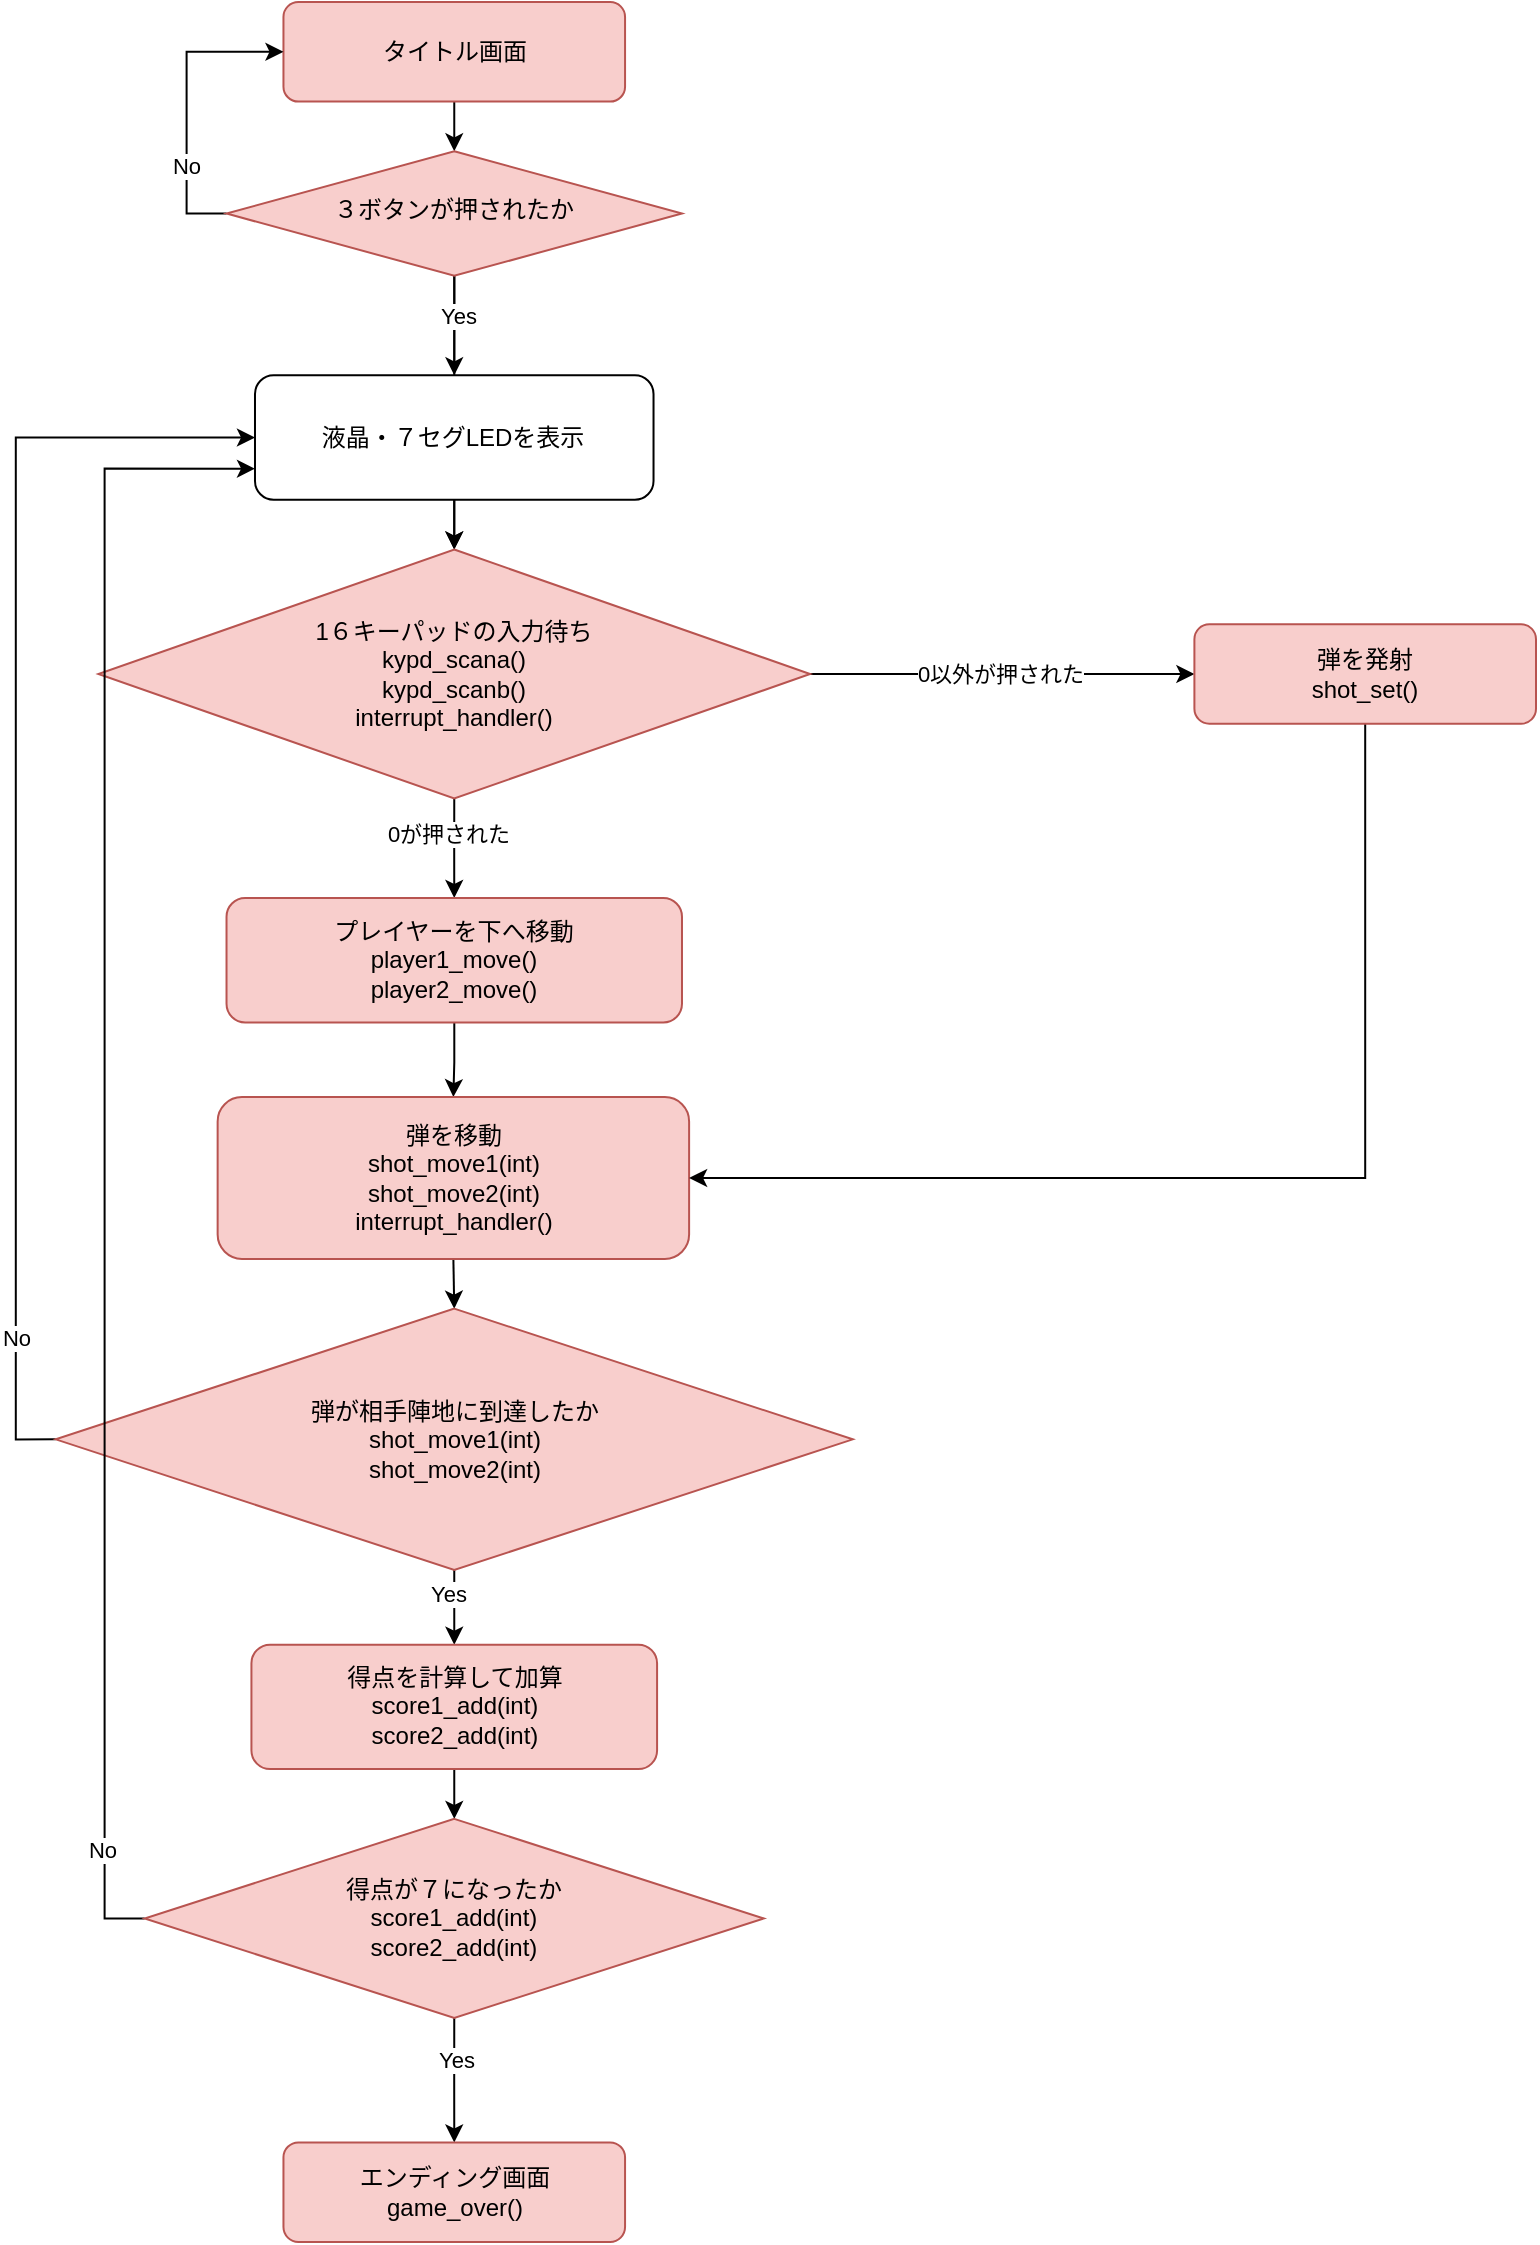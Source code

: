 <mxfile version="25.0.3">
  <diagram id="C5RBs43oDa-KdzZeNtuy" name="Page-1">
    <mxGraphModel dx="2269" dy="1309" grid="1" gridSize="10" guides="1" tooltips="1" connect="1" arrows="1" fold="1" page="1" pageScale="1" pageWidth="827" pageHeight="1169" math="0" shadow="0">
      <root>
        <mxCell id="WIyWlLk6GJQsqaUBKTNV-0" />
        <mxCell id="WIyWlLk6GJQsqaUBKTNV-1" parent="WIyWlLk6GJQsqaUBKTNV-0" />
        <mxCell id="FCIrjf3Hrt95uE0JPk25-12" value="" style="group" vertex="1" connectable="0" parent="WIyWlLk6GJQsqaUBKTNV-1">
          <mxGeometry x="39.86" y="20" width="740.14" height="1120" as="geometry" />
        </mxCell>
        <mxCell id="ANFbqaorEE16aVfxFsnP-38" style="edgeStyle=orthogonalEdgeStyle;rounded=0;orthogonalLoop=1;jettySize=auto;html=1;exitX=0.5;exitY=1;exitDx=0;exitDy=0;entryX=0.5;entryY=0;entryDx=0;entryDy=0;" parent="FCIrjf3Hrt95uE0JPk25-12" source="WIyWlLk6GJQsqaUBKTNV-3" target="WIyWlLk6GJQsqaUBKTNV-6" edge="1">
          <mxGeometry relative="1" as="geometry" />
        </mxCell>
        <mxCell id="WIyWlLk6GJQsqaUBKTNV-3" value="タイトル画面" style="rounded=1;whiteSpace=wrap;html=1;fontSize=12;glass=0;strokeWidth=1;shadow=0;fillColor=#f8cecc;strokeColor=#b85450;" parent="FCIrjf3Hrt95uE0JPk25-12" vertex="1">
          <mxGeometry x="113.868" width="170.802" height="49.778" as="geometry" />
        </mxCell>
        <mxCell id="ANFbqaorEE16aVfxFsnP-6" style="edgeStyle=orthogonalEdgeStyle;rounded=0;orthogonalLoop=1;jettySize=auto;html=1;entryX=0.5;entryY=0;entryDx=0;entryDy=0;" parent="FCIrjf3Hrt95uE0JPk25-12" source="WIyWlLk6GJQsqaUBKTNV-6" target="ANFbqaorEE16aVfxFsnP-5" edge="1">
          <mxGeometry relative="1" as="geometry" />
        </mxCell>
        <mxCell id="FCIrjf3Hrt95uE0JPk25-7" value="" style="edgeStyle=orthogonalEdgeStyle;rounded=0;orthogonalLoop=1;jettySize=auto;html=1;" edge="1" parent="FCIrjf3Hrt95uE0JPk25-12" source="WIyWlLk6GJQsqaUBKTNV-6" target="ANFbqaorEE16aVfxFsnP-8">
          <mxGeometry relative="1" as="geometry" />
        </mxCell>
        <mxCell id="FCIrjf3Hrt95uE0JPk25-8" value="Yes" style="edgeLabel;html=1;align=center;verticalAlign=middle;resizable=0;points=[];" vertex="1" connectable="0" parent="FCIrjf3Hrt95uE0JPk25-7">
          <mxGeometry x="-0.804" y="2" relative="1" as="geometry">
            <mxPoint y="6" as="offset" />
          </mxGeometry>
        </mxCell>
        <mxCell id="FCIrjf3Hrt95uE0JPk25-9" style="edgeStyle=orthogonalEdgeStyle;rounded=0;orthogonalLoop=1;jettySize=auto;html=1;exitX=0;exitY=0.5;exitDx=0;exitDy=0;entryX=0;entryY=0.5;entryDx=0;entryDy=0;" edge="1" parent="FCIrjf3Hrt95uE0JPk25-12" source="WIyWlLk6GJQsqaUBKTNV-6" target="WIyWlLk6GJQsqaUBKTNV-3">
          <mxGeometry relative="1" as="geometry" />
        </mxCell>
        <mxCell id="FCIrjf3Hrt95uE0JPk25-10" value="No" style="edgeLabel;html=1;align=center;verticalAlign=middle;resizable=0;points=[];" vertex="1" connectable="0" parent="FCIrjf3Hrt95uE0JPk25-9">
          <mxGeometry x="-0.412" y="1" relative="1" as="geometry">
            <mxPoint as="offset" />
          </mxGeometry>
        </mxCell>
        <mxCell id="WIyWlLk6GJQsqaUBKTNV-6" value="３ボタンが押されたか" style="rhombus;whiteSpace=wrap;html=1;shadow=0;fontFamily=Helvetica;fontSize=12;align=center;strokeWidth=1;spacing=6;spacingTop=-4;fillColor=#f8cecc;strokeColor=#b85450;" parent="FCIrjf3Hrt95uE0JPk25-12" vertex="1">
          <mxGeometry x="85.401" y="74.667" width="227.735" height="62.222" as="geometry" />
        </mxCell>
        <mxCell id="ANFbqaorEE16aVfxFsnP-9" style="edgeStyle=orthogonalEdgeStyle;rounded=0;orthogonalLoop=1;jettySize=auto;html=1;entryX=0.5;entryY=0;entryDx=0;entryDy=0;" parent="FCIrjf3Hrt95uE0JPk25-12" source="ANFbqaorEE16aVfxFsnP-5" target="ANFbqaorEE16aVfxFsnP-8" edge="1">
          <mxGeometry relative="1" as="geometry" />
        </mxCell>
        <mxCell id="ANFbqaorEE16aVfxFsnP-5" value="液晶・７セグLEDを表示" style="rounded=1;whiteSpace=wrap;html=1;" parent="FCIrjf3Hrt95uE0JPk25-12" vertex="1">
          <mxGeometry x="99.634" y="186.667" width="199.268" height="62.222" as="geometry" />
        </mxCell>
        <mxCell id="ANFbqaorEE16aVfxFsnP-26" style="edgeStyle=orthogonalEdgeStyle;rounded=0;orthogonalLoop=1;jettySize=auto;html=1;exitX=0.5;exitY=1;exitDx=0;exitDy=0;entryX=0.5;entryY=0;entryDx=0;entryDy=0;" parent="FCIrjf3Hrt95uE0JPk25-12" source="ANFbqaorEE16aVfxFsnP-8" target="ANFbqaorEE16aVfxFsnP-12" edge="1">
          <mxGeometry relative="1" as="geometry" />
        </mxCell>
        <mxCell id="ANFbqaorEE16aVfxFsnP-41" value="0が押された" style="edgeLabel;html=1;align=center;verticalAlign=middle;resizable=0;points=[];" parent="ANFbqaorEE16aVfxFsnP-26" vertex="1" connectable="0">
          <mxGeometry x="-0.271" y="-3" relative="1" as="geometry">
            <mxPoint as="offset" />
          </mxGeometry>
        </mxCell>
        <mxCell id="ANFbqaorEE16aVfxFsnP-36" style="edgeStyle=orthogonalEdgeStyle;rounded=0;orthogonalLoop=1;jettySize=auto;html=1;exitX=1;exitY=0.5;exitDx=0;exitDy=0;entryX=0;entryY=0.5;entryDx=0;entryDy=0;" parent="FCIrjf3Hrt95uE0JPk25-12" source="ANFbqaorEE16aVfxFsnP-8" target="ANFbqaorEE16aVfxFsnP-14" edge="1">
          <mxGeometry relative="1" as="geometry" />
        </mxCell>
        <mxCell id="FCIrjf3Hrt95uE0JPk25-1" value="0以外が押された" style="edgeLabel;html=1;align=center;verticalAlign=middle;resizable=0;points=[];" vertex="1" connectable="0" parent="ANFbqaorEE16aVfxFsnP-36">
          <mxGeometry x="-0.016" relative="1" as="geometry">
            <mxPoint as="offset" />
          </mxGeometry>
        </mxCell>
        <mxCell id="ANFbqaorEE16aVfxFsnP-8" value="1６キーパッドの入力待ち&lt;div&gt;kypd_scana()&lt;/div&gt;&lt;div&gt;kypd_scanb()&lt;/div&gt;&lt;div&gt;interrupt_handler()&lt;/div&gt;" style="rhombus;whiteSpace=wrap;html=1;fillColor=#f8cecc;strokeColor=#b85450;" parent="FCIrjf3Hrt95uE0JPk25-12" vertex="1">
          <mxGeometry x="21.35" y="273.778" width="355.837" height="124.444" as="geometry" />
        </mxCell>
        <mxCell id="ANFbqaorEE16aVfxFsnP-22" style="edgeStyle=orthogonalEdgeStyle;rounded=0;orthogonalLoop=1;jettySize=auto;html=1;entryX=0.5;entryY=0;entryDx=0;entryDy=0;" parent="FCIrjf3Hrt95uE0JPk25-12" source="ANFbqaorEE16aVfxFsnP-12" target="ANFbqaorEE16aVfxFsnP-13" edge="1">
          <mxGeometry relative="1" as="geometry" />
        </mxCell>
        <mxCell id="ANFbqaorEE16aVfxFsnP-12" value="プレイヤーを下へ移動&lt;div&gt;player1_move()&lt;/div&gt;&lt;div&gt;player2_move()&lt;/div&gt;" style="rounded=1;whiteSpace=wrap;html=1;fillColor=#f8cecc;strokeColor=#b85450;" parent="FCIrjf3Hrt95uE0JPk25-12" vertex="1">
          <mxGeometry x="85.401" y="448" width="227.735" height="62.222" as="geometry" />
        </mxCell>
        <mxCell id="ANFbqaorEE16aVfxFsnP-39" style="edgeStyle=orthogonalEdgeStyle;rounded=0;orthogonalLoop=1;jettySize=auto;html=1;exitX=0.5;exitY=1;exitDx=0;exitDy=0;entryX=0.5;entryY=0;entryDx=0;entryDy=0;" parent="FCIrjf3Hrt95uE0JPk25-12" source="ANFbqaorEE16aVfxFsnP-13" target="ANFbqaorEE16aVfxFsnP-15" edge="1">
          <mxGeometry relative="1" as="geometry" />
        </mxCell>
        <mxCell id="ANFbqaorEE16aVfxFsnP-13" value="弾を移動&lt;div&gt;shot_move1(int)&lt;/div&gt;&lt;div&gt;shot_move2(int)&lt;/div&gt;&lt;div&gt;interrupt_handler()&lt;/div&gt;" style="rounded=1;whiteSpace=wrap;html=1;fillColor=#f8cecc;strokeColor=#b85450;" parent="FCIrjf3Hrt95uE0JPk25-12" vertex="1">
          <mxGeometry x="80.96" y="547.556" width="235.735" height="80.889" as="geometry" />
        </mxCell>
        <mxCell id="ANFbqaorEE16aVfxFsnP-37" style="edgeStyle=orthogonalEdgeStyle;rounded=0;orthogonalLoop=1;jettySize=auto;html=1;exitX=0.5;exitY=1;exitDx=0;exitDy=0;entryX=1;entryY=0.5;entryDx=0;entryDy=0;" parent="FCIrjf3Hrt95uE0JPk25-12" source="ANFbqaorEE16aVfxFsnP-14" target="ANFbqaorEE16aVfxFsnP-13" edge="1">
          <mxGeometry relative="1" as="geometry" />
        </mxCell>
        <mxCell id="ANFbqaorEE16aVfxFsnP-14" value="弾を発射&lt;div&gt;shot_set()&lt;/div&gt;" style="rounded=1;whiteSpace=wrap;html=1;fillColor=#f8cecc;strokeColor=#b85450;" parent="FCIrjf3Hrt95uE0JPk25-12" vertex="1">
          <mxGeometry x="569.338" y="311.111" width="170.802" height="49.778" as="geometry" />
        </mxCell>
        <mxCell id="ANFbqaorEE16aVfxFsnP-32" style="edgeStyle=orthogonalEdgeStyle;rounded=0;orthogonalLoop=1;jettySize=auto;html=1;exitX=0.5;exitY=1;exitDx=0;exitDy=0;entryX=0.5;entryY=0;entryDx=0;entryDy=0;" parent="FCIrjf3Hrt95uE0JPk25-12" source="ANFbqaorEE16aVfxFsnP-15" target="ANFbqaorEE16aVfxFsnP-17" edge="1">
          <mxGeometry relative="1" as="geometry" />
        </mxCell>
        <mxCell id="FCIrjf3Hrt95uE0JPk25-2" value="Yes" style="edgeLabel;html=1;align=center;verticalAlign=middle;resizable=0;points=[];" vertex="1" connectable="0" parent="ANFbqaorEE16aVfxFsnP-32">
          <mxGeometry x="-0.366" y="-3" relative="1" as="geometry">
            <mxPoint as="offset" />
          </mxGeometry>
        </mxCell>
        <mxCell id="ANFbqaorEE16aVfxFsnP-33" style="edgeStyle=orthogonalEdgeStyle;rounded=0;orthogonalLoop=1;jettySize=auto;html=1;exitX=0;exitY=0.5;exitDx=0;exitDy=0;entryX=0;entryY=0.5;entryDx=0;entryDy=0;" parent="FCIrjf3Hrt95uE0JPk25-12" source="ANFbqaorEE16aVfxFsnP-15" target="ANFbqaorEE16aVfxFsnP-5" edge="1">
          <mxGeometry relative="1" as="geometry" />
        </mxCell>
        <mxCell id="FCIrjf3Hrt95uE0JPk25-3" value="No" style="edgeLabel;html=1;align=center;verticalAlign=middle;resizable=0;points=[];" vertex="1" connectable="0" parent="ANFbqaorEE16aVfxFsnP-33">
          <mxGeometry x="-0.509" relative="1" as="geometry">
            <mxPoint y="86" as="offset" />
          </mxGeometry>
        </mxCell>
        <mxCell id="ANFbqaorEE16aVfxFsnP-15" value="弾が相手陣地に到達したか&lt;div&gt;shot_move1(int)&lt;/div&gt;&lt;div&gt;shot_move2(int)&lt;/div&gt;" style="rhombus;whiteSpace=wrap;html=1;fillColor=#f8cecc;strokeColor=#b85450;" parent="FCIrjf3Hrt95uE0JPk25-12" vertex="1">
          <mxGeometry y="653.333" width="398.537" height="130.667" as="geometry" />
        </mxCell>
        <mxCell id="ANFbqaorEE16aVfxFsnP-28" style="edgeStyle=orthogonalEdgeStyle;rounded=0;orthogonalLoop=1;jettySize=auto;html=1;exitX=0.5;exitY=1;exitDx=0;exitDy=0;entryX=0.5;entryY=0;entryDx=0;entryDy=0;" parent="FCIrjf3Hrt95uE0JPk25-12" source="ANFbqaorEE16aVfxFsnP-17" target="ANFbqaorEE16aVfxFsnP-18" edge="1">
          <mxGeometry relative="1" as="geometry" />
        </mxCell>
        <mxCell id="ANFbqaorEE16aVfxFsnP-17" value="得点を計算して加算&lt;div&gt;score1_add(int)&lt;/div&gt;&lt;div&gt;score2_add(int)&lt;/div&gt;" style="rounded=1;whiteSpace=wrap;html=1;fillColor=#f8cecc;strokeColor=#b85450;" parent="FCIrjf3Hrt95uE0JPk25-12" vertex="1">
          <mxGeometry x="97.855" y="821.333" width="202.827" height="62.222" as="geometry" />
        </mxCell>
        <mxCell id="ANFbqaorEE16aVfxFsnP-29" style="edgeStyle=orthogonalEdgeStyle;rounded=0;orthogonalLoop=1;jettySize=auto;html=1;exitX=0.5;exitY=1;exitDx=0;exitDy=0;entryX=0.5;entryY=0;entryDx=0;entryDy=0;" parent="FCIrjf3Hrt95uE0JPk25-12" source="ANFbqaorEE16aVfxFsnP-18" target="ANFbqaorEE16aVfxFsnP-19" edge="1">
          <mxGeometry relative="1" as="geometry" />
        </mxCell>
        <mxCell id="FCIrjf3Hrt95uE0JPk25-5" value="Yes" style="edgeLabel;html=1;align=center;verticalAlign=middle;resizable=0;points=[];" vertex="1" connectable="0" parent="ANFbqaorEE16aVfxFsnP-29">
          <mxGeometry x="-0.325" y="1" relative="1" as="geometry">
            <mxPoint as="offset" />
          </mxGeometry>
        </mxCell>
        <mxCell id="ANFbqaorEE16aVfxFsnP-35" style="edgeStyle=orthogonalEdgeStyle;rounded=0;orthogonalLoop=1;jettySize=auto;html=1;exitX=0;exitY=0.5;exitDx=0;exitDy=0;entryX=0;entryY=0.75;entryDx=0;entryDy=0;" parent="FCIrjf3Hrt95uE0JPk25-12" source="ANFbqaorEE16aVfxFsnP-18" target="ANFbqaorEE16aVfxFsnP-5" edge="1">
          <mxGeometry relative="1" as="geometry" />
        </mxCell>
        <mxCell id="FCIrjf3Hrt95uE0JPk25-4" value="No" style="edgeLabel;html=1;align=center;verticalAlign=middle;resizable=0;points=[];" vertex="1" connectable="0" parent="ANFbqaorEE16aVfxFsnP-35">
          <mxGeometry x="-0.865" y="2" relative="1" as="geometry">
            <mxPoint y="1" as="offset" />
          </mxGeometry>
        </mxCell>
        <mxCell id="ANFbqaorEE16aVfxFsnP-18" value="得点が７になったか&lt;div&gt;&lt;div&gt;score1_add(int)&lt;/div&gt;&lt;div&gt;score2_add(int)&lt;/div&gt;&lt;/div&gt;" style="rhombus;whiteSpace=wrap;html=1;fillColor=#f8cecc;strokeColor=#b85450;" parent="FCIrjf3Hrt95uE0JPk25-12" vertex="1">
          <mxGeometry x="44.48" y="908.444" width="309.578" height="99.556" as="geometry" />
        </mxCell>
        <mxCell id="ANFbqaorEE16aVfxFsnP-19" value="エンディング画面&lt;div&gt;game_over()&lt;/div&gt;" style="rounded=1;whiteSpace=wrap;html=1;fillColor=#f8cecc;strokeColor=#b85450;" parent="FCIrjf3Hrt95uE0JPk25-12" vertex="1">
          <mxGeometry x="113.868" y="1070.222" width="170.802" height="49.778" as="geometry" />
        </mxCell>
      </root>
    </mxGraphModel>
  </diagram>
</mxfile>

